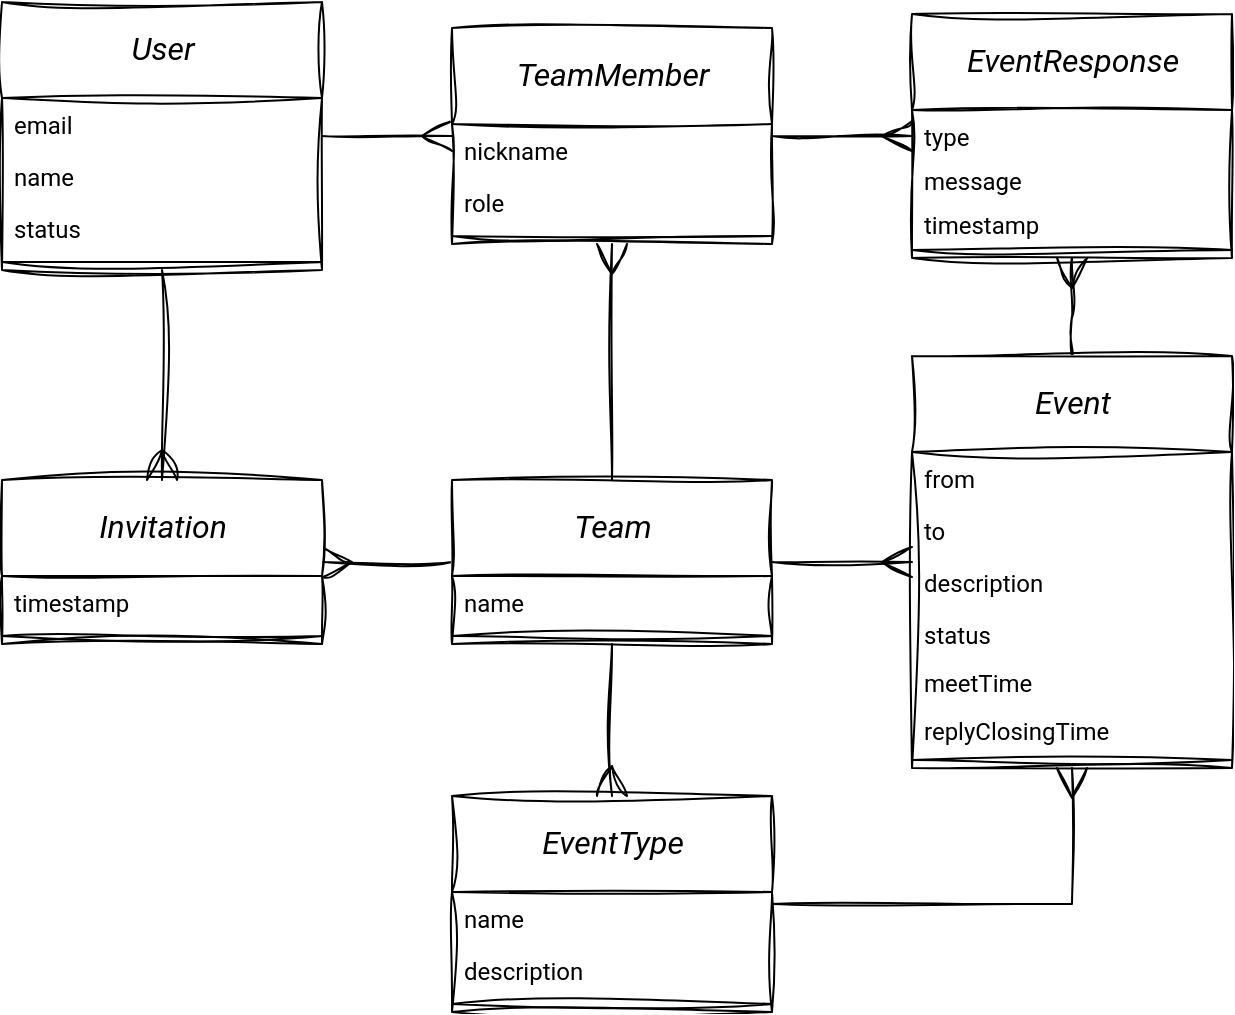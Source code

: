 <mxfile version="23.0.2" type="device">
  <diagram name="Page-1" id="grePgRaoDNj7AmUCVbBd">
    <mxGraphModel dx="1434" dy="746" grid="1" gridSize="10" guides="1" tooltips="1" connect="1" arrows="1" fold="1" page="1" pageScale="1" pageWidth="850" pageHeight="1100" math="0" shadow="0">
      <root>
        <mxCell id="0" />
        <mxCell id="1" parent="0" />
        <mxCell id="rNG54FNHqMWdp60zCdtg-12" style="edgeStyle=orthogonalEdgeStyle;shape=connector;rounded=0;sketch=1;jiggle=2;curveFitting=1;orthogonalLoop=1;jettySize=auto;html=1;labelBackgroundColor=default;strokeColor=default;align=center;verticalAlign=middle;fontFamily=Helvetica;fontSize=11;fontColor=default;endArrow=ERmany;endFill=0;startSize=13;endSize=13;" parent="1" source="rNG54FNHqMWdp60zCdtg-26" target="rNG54FNHqMWdp60zCdtg-34" edge="1">
          <mxGeometry relative="1" as="geometry">
            <mxPoint x="165" y="190" as="sourcePoint" />
            <mxPoint x="275" y="190" as="targetPoint" />
          </mxGeometry>
        </mxCell>
        <mxCell id="rNG54FNHqMWdp60zCdtg-13" style="edgeStyle=orthogonalEdgeStyle;shape=connector;rounded=0;sketch=1;jiggle=2;curveFitting=1;orthogonalLoop=1;jettySize=auto;html=1;labelBackgroundColor=default;strokeColor=default;align=center;verticalAlign=middle;fontFamily=Helvetica;fontSize=11;fontColor=default;endArrow=ERmany;endFill=0;startSize=13;endSize=13;" parent="1" source="rNG54FNHqMWdp60zCdtg-26" target="rNG54FNHqMWdp60zCdtg-64" edge="1">
          <mxGeometry relative="1" as="geometry">
            <mxPoint x="100" y="220" as="sourcePoint" />
            <mxPoint x="100" y="360.0" as="targetPoint" />
          </mxGeometry>
        </mxCell>
        <mxCell id="rNG54FNHqMWdp60zCdtg-11" style="edgeStyle=orthogonalEdgeStyle;rounded=0;orthogonalLoop=1;jettySize=auto;html=1;sketch=1;curveFitting=1;jiggle=2;endArrow=ERmany;endFill=0;endSize=13;startSize=13;" parent="1" source="rNG54FNHqMWdp60zCdtg-59" target="rNG54FNHqMWdp60zCdtg-34" edge="1">
          <mxGeometry relative="1" as="geometry">
            <mxPoint x="325" y="360.0" as="sourcePoint" />
            <mxPoint x="325" y="220" as="targetPoint" />
          </mxGeometry>
        </mxCell>
        <mxCell id="rNG54FNHqMWdp60zCdtg-14" style="edgeStyle=orthogonalEdgeStyle;shape=connector;rounded=0;sketch=1;jiggle=2;curveFitting=1;orthogonalLoop=1;jettySize=auto;html=1;labelBackgroundColor=default;strokeColor=default;align=center;verticalAlign=middle;fontFamily=Helvetica;fontSize=11;fontColor=default;endArrow=ERmany;endFill=0;startSize=13;endSize=13;" parent="1" source="rNG54FNHqMWdp60zCdtg-59" target="rNG54FNHqMWdp60zCdtg-64" edge="1">
          <mxGeometry relative="1" as="geometry">
            <mxPoint x="275" y="390.0" as="sourcePoint" />
            <mxPoint x="165" y="390.0" as="targetPoint" />
          </mxGeometry>
        </mxCell>
        <mxCell id="rNG54FNHqMWdp60zCdtg-18" style="edgeStyle=orthogonalEdgeStyle;shape=connector;rounded=0;sketch=1;jiggle=2;curveFitting=1;orthogonalLoop=1;jettySize=auto;html=1;labelBackgroundColor=default;strokeColor=default;align=center;verticalAlign=middle;fontFamily=Helvetica;fontSize=11;fontColor=default;endArrow=ERmany;endFill=0;startSize=13;endSize=13;" parent="1" source="rNG54FNHqMWdp60zCdtg-59" target="rNG54FNHqMWdp60zCdtg-55" edge="1">
          <mxGeometry relative="1" as="geometry">
            <mxPoint x="325" y="420" as="sourcePoint" />
            <mxPoint x="325" y="500" as="targetPoint" />
          </mxGeometry>
        </mxCell>
        <mxCell id="rNG54FNHqMWdp60zCdtg-19" style="edgeStyle=orthogonalEdgeStyle;shape=connector;rounded=0;sketch=1;jiggle=2;curveFitting=1;orthogonalLoop=1;jettySize=auto;html=1;labelBackgroundColor=default;strokeColor=default;align=center;verticalAlign=middle;fontFamily=Helvetica;fontSize=11;fontColor=default;endArrow=ERmany;endFill=0;startSize=13;endSize=13;" parent="1" source="rNG54FNHqMWdp60zCdtg-59" target="rNG54FNHqMWdp60zCdtg-45" edge="1">
          <mxGeometry relative="1" as="geometry">
            <mxPoint x="390" y="390.0" as="sourcePoint" />
            <mxPoint x="510" y="390.0" as="targetPoint" />
          </mxGeometry>
        </mxCell>
        <mxCell id="rNG54FNHqMWdp60zCdtg-22" style="edgeStyle=orthogonalEdgeStyle;shape=connector;rounded=0;sketch=1;jiggle=2;curveFitting=1;orthogonalLoop=1;jettySize=auto;html=1;labelBackgroundColor=default;strokeColor=default;align=center;verticalAlign=middle;fontFamily=Helvetica;fontSize=11;fontColor=default;endArrow=ERmany;endFill=0;startSize=13;endSize=13;" parent="1" source="rNG54FNHqMWdp60zCdtg-55" target="rNG54FNHqMWdp60zCdtg-45" edge="1">
          <mxGeometry relative="1" as="geometry">
            <mxPoint x="390" y="530" as="sourcePoint" />
            <mxPoint x="580" y="420" as="targetPoint" />
          </mxGeometry>
        </mxCell>
        <mxCell id="rNG54FNHqMWdp60zCdtg-20" style="edgeStyle=orthogonalEdgeStyle;shape=connector;rounded=0;sketch=1;jiggle=2;curveFitting=1;orthogonalLoop=1;jettySize=auto;html=1;labelBackgroundColor=default;strokeColor=default;align=center;verticalAlign=middle;fontFamily=Helvetica;fontSize=11;fontColor=default;endArrow=ERmany;endFill=0;startSize=13;endSize=13;" parent="1" source="rNG54FNHqMWdp60zCdtg-34" target="rNG54FNHqMWdp60zCdtg-41" edge="1">
          <mxGeometry relative="1" as="geometry">
            <mxPoint x="390" y="190" as="sourcePoint" />
            <mxPoint x="510" y="190" as="targetPoint" />
          </mxGeometry>
        </mxCell>
        <mxCell id="rNG54FNHqMWdp60zCdtg-21" style="edgeStyle=orthogonalEdgeStyle;shape=connector;rounded=0;sketch=1;jiggle=2;curveFitting=1;orthogonalLoop=1;jettySize=auto;html=1;labelBackgroundColor=default;strokeColor=default;align=center;verticalAlign=middle;fontFamily=Helvetica;fontSize=11;fontColor=default;endArrow=ERmany;endFill=0;startSize=13;endSize=13;exitX=0.5;exitY=0;exitDx=0;exitDy=0;" parent="1" source="rNG54FNHqMWdp60zCdtg-45" target="rNG54FNHqMWdp60zCdtg-41" edge="1">
          <mxGeometry relative="1" as="geometry">
            <mxPoint x="565" y="350" as="sourcePoint" />
            <mxPoint x="565" y="220" as="targetPoint" />
          </mxGeometry>
        </mxCell>
        <mxCell id="rNG54FNHqMWdp60zCdtg-26" value="&lt;div style=&quot;line-height: 30%;&quot;&gt;&lt;font style=&quot;font-size: 16px;&quot;&gt;User&lt;/font&gt;&lt;/div&gt;" style="swimlane;fontStyle=2;align=center;verticalAlign=top;childLayout=stackLayout;horizontal=1;startSize=48;horizontalStack=0;resizeParent=1;resizeLast=0;collapsible=1;marginBottom=0;rounded=0;shadow=0;strokeWidth=1;sketch=1;curveFitting=1;jiggle=2;fontFamily=Roboto;fontSource=https%3A%2F%2Ffonts.googleapis.com%2Fcss%3Ffamily%3DRoboto;fontSize=14;spacingTop=15;html=1;" parent="1" vertex="1">
          <mxGeometry x="20" y="123" width="160" height="134" as="geometry">
            <mxRectangle x="40" y="50" width="160" height="48" as="alternateBounds" />
          </mxGeometry>
        </mxCell>
        <mxCell id="rNG54FNHqMWdp60zCdtg-27" value="email" style="text;align=left;verticalAlign=top;spacingLeft=4;spacingRight=4;overflow=hidden;rotatable=0;points=[[0,0.5],[1,0.5]];portConstraint=eastwest;fontFamily=Roboto;fontSource=https%3A%2F%2Ffonts.googleapis.com%2Fcss%3Ffamily%3DRoboto;" parent="rNG54FNHqMWdp60zCdtg-26" vertex="1">
          <mxGeometry y="48" width="160" height="26" as="geometry" />
        </mxCell>
        <mxCell id="rNG54FNHqMWdp60zCdtg-28" value="name" style="text;align=left;verticalAlign=top;spacingLeft=4;spacingRight=4;overflow=hidden;rotatable=0;points=[[0,0.5],[1,0.5]];portConstraint=eastwest;rounded=0;shadow=0;html=0;fontFamily=Roboto;fontSource=https%3A%2F%2Ffonts.googleapis.com%2Fcss%3Ffamily%3DRoboto;" parent="rNG54FNHqMWdp60zCdtg-26" vertex="1">
          <mxGeometry y="74" width="160" height="26" as="geometry" />
        </mxCell>
        <mxCell id="rNG54FNHqMWdp60zCdtg-78" value="status" style="text;align=left;verticalAlign=top;spacingLeft=4;spacingRight=4;overflow=hidden;rotatable=0;points=[[0,0.5],[1,0.5]];portConstraint=eastwest;fontFamily=Roboto;fontSource=https%3A%2F%2Ffonts.googleapis.com%2Fcss%3Ffamily%3DRoboto;" parent="rNG54FNHqMWdp60zCdtg-26" vertex="1">
          <mxGeometry y="100" width="160" height="26" as="geometry" />
        </mxCell>
        <mxCell id="rNG54FNHqMWdp60zCdtg-30" value="" style="line;html=1;strokeWidth=1;align=left;verticalAlign=middle;spacingTop=-1;spacingLeft=3;spacingRight=3;rotatable=0;labelPosition=right;points=[];portConstraint=eastwest;sketch=1;curveFitting=1;jiggle=2;" parent="rNG54FNHqMWdp60zCdtg-26" vertex="1">
          <mxGeometry y="126" width="160" height="8" as="geometry" />
        </mxCell>
        <mxCell id="rNG54FNHqMWdp60zCdtg-34" value="&lt;div style=&quot;line-height: 30%;&quot;&gt;&lt;font style=&quot;font-size: 16px;&quot;&gt;TeamMember&lt;/font&gt;&lt;/div&gt;" style="swimlane;fontStyle=2;align=center;verticalAlign=top;childLayout=stackLayout;horizontal=1;startSize=48;horizontalStack=0;resizeParent=1;resizeLast=0;collapsible=1;marginBottom=0;rounded=0;shadow=0;strokeWidth=1;sketch=1;curveFitting=1;jiggle=2;fontFamily=Roboto;fontSource=https%3A%2F%2Ffonts.googleapis.com%2Fcss%3Ffamily%3DRoboto;fontSize=14;spacingTop=15;html=1;" parent="1" vertex="1">
          <mxGeometry x="245" y="136" width="160" height="108" as="geometry">
            <mxRectangle x="295" y="136" width="160" height="48" as="alternateBounds" />
          </mxGeometry>
        </mxCell>
        <mxCell id="rNG54FNHqMWdp60zCdtg-35" value="nickname" style="text;align=left;verticalAlign=top;spacingLeft=4;spacingRight=4;overflow=hidden;rotatable=0;points=[[0,0.5],[1,0.5]];portConstraint=eastwest;fontFamily=Roboto;fontSource=https%3A%2F%2Ffonts.googleapis.com%2Fcss%3Ffamily%3DRoboto;" parent="rNG54FNHqMWdp60zCdtg-34" vertex="1">
          <mxGeometry y="48" width="160" height="26" as="geometry" />
        </mxCell>
        <mxCell id="rNG54FNHqMWdp60zCdtg-40" value="role" style="text;align=left;verticalAlign=top;spacingLeft=4;spacingRight=4;overflow=hidden;rotatable=0;points=[[0,0.5],[1,0.5]];portConstraint=eastwest;fontFamily=Roboto;fontSource=https%3A%2F%2Ffonts.googleapis.com%2Fcss%3Ffamily%3DRoboto;" parent="rNG54FNHqMWdp60zCdtg-34" vertex="1">
          <mxGeometry y="74" width="160" height="26" as="geometry" />
        </mxCell>
        <mxCell id="rNG54FNHqMWdp60zCdtg-38" value="" style="line;html=1;strokeWidth=1;align=left;verticalAlign=middle;spacingTop=-1;spacingLeft=3;spacingRight=3;rotatable=0;labelPosition=right;points=[];portConstraint=eastwest;sketch=1;curveFitting=1;jiggle=2;" parent="rNG54FNHqMWdp60zCdtg-34" vertex="1">
          <mxGeometry y="100" width="160" height="8" as="geometry" />
        </mxCell>
        <mxCell id="rNG54FNHqMWdp60zCdtg-41" value="&lt;div style=&quot;line-height: 30%;&quot;&gt;&lt;font style=&quot;font-size: 16px;&quot;&gt;EventResponse&lt;/font&gt;&lt;/div&gt;" style="swimlane;fontStyle=2;align=center;verticalAlign=top;childLayout=stackLayout;horizontal=1;startSize=48;horizontalStack=0;resizeParent=1;resizeLast=0;collapsible=1;marginBottom=0;rounded=0;shadow=0;strokeWidth=1;sketch=1;curveFitting=1;jiggle=2;fontFamily=Roboto;fontSource=https%3A%2F%2Ffonts.googleapis.com%2Fcss%3Ffamily%3DRoboto;fontSize=14;spacingTop=15;html=1;" parent="1" vertex="1">
          <mxGeometry x="475" y="129" width="160" height="122" as="geometry">
            <mxRectangle x="295" y="136" width="160" height="48" as="alternateBounds" />
          </mxGeometry>
        </mxCell>
        <mxCell id="rNG54FNHqMWdp60zCdtg-74" value="type" style="text;align=left;verticalAlign=top;spacingLeft=4;spacingRight=4;overflow=hidden;rotatable=0;points=[[0,0.5],[1,0.5]];portConstraint=eastwest;fontFamily=Roboto;fontSource=https%3A%2F%2Ffonts.googleapis.com%2Fcss%3Ffamily%3DRoboto;" parent="rNG54FNHqMWdp60zCdtg-41" vertex="1">
          <mxGeometry y="48" width="160" height="22" as="geometry" />
        </mxCell>
        <mxCell id="rNG54FNHqMWdp60zCdtg-76" value="message" style="text;align=left;verticalAlign=top;spacingLeft=4;spacingRight=4;overflow=hidden;rotatable=0;points=[[0,0.5],[1,0.5]];portConstraint=eastwest;fontFamily=Roboto;fontSource=https%3A%2F%2Ffonts.googleapis.com%2Fcss%3Ffamily%3DRoboto;" parent="rNG54FNHqMWdp60zCdtg-41" vertex="1">
          <mxGeometry y="70" width="160" height="22" as="geometry" />
        </mxCell>
        <mxCell id="rNG54FNHqMWdp60zCdtg-43" value="timestamp" style="text;align=left;verticalAlign=top;spacingLeft=4;spacingRight=4;overflow=hidden;rotatable=0;points=[[0,0.5],[1,0.5]];portConstraint=eastwest;fontFamily=Roboto;fontSource=https%3A%2F%2Ffonts.googleapis.com%2Fcss%3Ffamily%3DRoboto;" parent="rNG54FNHqMWdp60zCdtg-41" vertex="1">
          <mxGeometry y="92" width="160" height="22" as="geometry" />
        </mxCell>
        <mxCell id="rNG54FNHqMWdp60zCdtg-44" value="" style="line;html=1;strokeWidth=1;align=left;verticalAlign=middle;spacingTop=-1;spacingLeft=3;spacingRight=3;rotatable=0;labelPosition=right;points=[];portConstraint=eastwest;sketch=1;curveFitting=1;jiggle=2;" parent="rNG54FNHqMWdp60zCdtg-41" vertex="1">
          <mxGeometry y="114" width="160" height="8" as="geometry" />
        </mxCell>
        <mxCell id="rNG54FNHqMWdp60zCdtg-45" value="&lt;div style=&quot;line-height: 30%;&quot;&gt;&lt;font style=&quot;font-size: 16px;&quot;&gt;Event&lt;/font&gt;&lt;/div&gt;" style="swimlane;fontStyle=2;align=center;verticalAlign=top;childLayout=stackLayout;horizontal=1;startSize=48;horizontalStack=0;resizeParent=1;resizeLast=0;collapsible=1;marginBottom=0;rounded=0;shadow=0;strokeWidth=1;sketch=1;curveFitting=1;jiggle=2;fontFamily=Roboto;fontSource=https%3A%2F%2Ffonts.googleapis.com%2Fcss%3Ffamily%3DRoboto;fontSize=14;spacingTop=15;html=1;" parent="1" vertex="1">
          <mxGeometry x="475" y="300" width="160" height="206" as="geometry">
            <mxRectangle x="550" y="287" width="160" height="48" as="alternateBounds" />
          </mxGeometry>
        </mxCell>
        <mxCell id="rNG54FNHqMWdp60zCdtg-46" value="from" style="text;align=left;verticalAlign=top;spacingLeft=4;spacingRight=4;overflow=hidden;rotatable=0;points=[[0,0.5],[1,0.5]];portConstraint=eastwest;fontFamily=Roboto;fontSource=https%3A%2F%2Ffonts.googleapis.com%2Fcss%3Ffamily%3DRoboto;" parent="rNG54FNHqMWdp60zCdtg-45" vertex="1">
          <mxGeometry y="48" width="160" height="26" as="geometry" />
        </mxCell>
        <mxCell id="rNG54FNHqMWdp60zCdtg-48" value="to" style="text;align=left;verticalAlign=top;spacingLeft=4;spacingRight=4;overflow=hidden;rotatable=0;points=[[0,0.5],[1,0.5]];portConstraint=eastwest;fontFamily=Roboto;fontSource=https%3A%2F%2Ffonts.googleapis.com%2Fcss%3Ffamily%3DRoboto;" parent="rNG54FNHqMWdp60zCdtg-45" vertex="1">
          <mxGeometry y="74" width="160" height="26" as="geometry" />
        </mxCell>
        <mxCell id="rNG54FNHqMWdp60zCdtg-49" value="description" style="text;align=left;verticalAlign=top;spacingLeft=4;spacingRight=4;overflow=hidden;rotatable=0;points=[[0,0.5],[1,0.5]];portConstraint=eastwest;fontFamily=Roboto;fontSource=https%3A%2F%2Ffonts.googleapis.com%2Fcss%3Ffamily%3DRoboto;" parent="rNG54FNHqMWdp60zCdtg-45" vertex="1">
          <mxGeometry y="100" width="160" height="26" as="geometry" />
        </mxCell>
        <mxCell id="rNG54FNHqMWdp60zCdtg-50" value="status" style="text;align=left;verticalAlign=top;spacingLeft=4;spacingRight=4;overflow=hidden;rotatable=0;points=[[0,0.5],[1,0.5]];portConstraint=eastwest;fontFamily=Roboto;fontSource=https%3A%2F%2Ffonts.googleapis.com%2Fcss%3Ffamily%3DRoboto;" parent="rNG54FNHqMWdp60zCdtg-45" vertex="1">
          <mxGeometry y="126" width="160" height="24" as="geometry" />
        </mxCell>
        <mxCell id="rNG54FNHqMWdp60zCdtg-53" value="meetTime" style="text;align=left;verticalAlign=top;spacingLeft=4;spacingRight=4;overflow=hidden;rotatable=0;points=[[0,0.5],[1,0.5]];portConstraint=eastwest;fontFamily=Roboto;fontSource=https%3A%2F%2Ffonts.googleapis.com%2Fcss%3Ffamily%3DRoboto;" parent="rNG54FNHqMWdp60zCdtg-45" vertex="1">
          <mxGeometry y="150" width="160" height="24" as="geometry" />
        </mxCell>
        <mxCell id="rNG54FNHqMWdp60zCdtg-54" value="replyClosingTime" style="text;align=left;verticalAlign=top;spacingLeft=4;spacingRight=4;overflow=hidden;rotatable=0;points=[[0,0.5],[1,0.5]];portConstraint=eastwest;fontFamily=Roboto;fontSource=https%3A%2F%2Ffonts.googleapis.com%2Fcss%3Ffamily%3DRoboto;" parent="rNG54FNHqMWdp60zCdtg-45" vertex="1">
          <mxGeometry y="174" width="160" height="24" as="geometry" />
        </mxCell>
        <mxCell id="rNG54FNHqMWdp60zCdtg-47" value="" style="line;html=1;strokeWidth=1;align=left;verticalAlign=middle;spacingTop=-1;spacingLeft=3;spacingRight=3;rotatable=0;labelPosition=right;points=[];portConstraint=eastwest;sketch=1;curveFitting=1;jiggle=2;" parent="rNG54FNHqMWdp60zCdtg-45" vertex="1">
          <mxGeometry y="198" width="160" height="8" as="geometry" />
        </mxCell>
        <mxCell id="rNG54FNHqMWdp60zCdtg-55" value="&lt;div style=&quot;line-height: 30%;&quot;&gt;&lt;font style=&quot;font-size: 16px;&quot;&gt;EventType&lt;/font&gt;&lt;/div&gt;" style="swimlane;fontStyle=2;align=center;verticalAlign=top;childLayout=stackLayout;horizontal=1;startSize=48;horizontalStack=0;resizeParent=1;resizeLast=0;collapsible=1;marginBottom=0;rounded=0;shadow=0;strokeWidth=1;sketch=1;curveFitting=1;jiggle=2;fontFamily=Roboto;fontSource=https%3A%2F%2Ffonts.googleapis.com%2Fcss%3Ffamily%3DRoboto;fontSize=14;spacingTop=15;html=1;" parent="1" vertex="1">
          <mxGeometry x="245" y="520" width="160" height="108" as="geometry">
            <mxRectangle x="295" y="136" width="160" height="48" as="alternateBounds" />
          </mxGeometry>
        </mxCell>
        <mxCell id="rNG54FNHqMWdp60zCdtg-56" value="name" style="text;align=left;verticalAlign=top;spacingLeft=4;spacingRight=4;overflow=hidden;rotatable=0;points=[[0,0.5],[1,0.5]];portConstraint=eastwest;fontFamily=Roboto;fontSource=https%3A%2F%2Ffonts.googleapis.com%2Fcss%3Ffamily%3DRoboto;" parent="rNG54FNHqMWdp60zCdtg-55" vertex="1">
          <mxGeometry y="48" width="160" height="26" as="geometry" />
        </mxCell>
        <mxCell id="rNG54FNHqMWdp60zCdtg-58" value="description" style="text;align=left;verticalAlign=top;spacingLeft=4;spacingRight=4;overflow=hidden;rotatable=0;points=[[0,0.5],[1,0.5]];portConstraint=eastwest;fontFamily=Roboto;fontSource=https%3A%2F%2Ffonts.googleapis.com%2Fcss%3Ffamily%3DRoboto;" parent="rNG54FNHqMWdp60zCdtg-55" vertex="1">
          <mxGeometry y="74" width="160" height="26" as="geometry" />
        </mxCell>
        <mxCell id="rNG54FNHqMWdp60zCdtg-57" value="" style="line;html=1;strokeWidth=1;align=left;verticalAlign=middle;spacingTop=-1;spacingLeft=3;spacingRight=3;rotatable=0;labelPosition=right;points=[];portConstraint=eastwest;sketch=1;curveFitting=1;jiggle=2;" parent="rNG54FNHqMWdp60zCdtg-55" vertex="1">
          <mxGeometry y="100" width="160" height="8" as="geometry" />
        </mxCell>
        <mxCell id="rNG54FNHqMWdp60zCdtg-59" value="&lt;div style=&quot;line-height: 30%;&quot;&gt;&lt;font style=&quot;font-size: 16px;&quot;&gt;Team&lt;/font&gt;&lt;/div&gt;" style="swimlane;fontStyle=2;align=center;verticalAlign=top;childLayout=stackLayout;horizontal=1;startSize=48;horizontalStack=0;resizeParent=1;resizeLast=0;collapsible=1;marginBottom=0;rounded=0;shadow=0;strokeWidth=1;sketch=1;curveFitting=1;jiggle=2;fontFamily=Roboto;fontSource=https%3A%2F%2Ffonts.googleapis.com%2Fcss%3Ffamily%3DRoboto;fontSize=14;spacingTop=15;html=1;" parent="1" vertex="1">
          <mxGeometry x="245" y="362" width="160" height="82" as="geometry">
            <mxRectangle x="295" y="136" width="160" height="48" as="alternateBounds" />
          </mxGeometry>
        </mxCell>
        <mxCell id="rNG54FNHqMWdp60zCdtg-60" value="name" style="text;align=left;verticalAlign=top;spacingLeft=4;spacingRight=4;overflow=hidden;rotatable=0;points=[[0,0.5],[1,0.5]];portConstraint=eastwest;fontFamily=Roboto;fontSource=https%3A%2F%2Ffonts.googleapis.com%2Fcss%3Ffamily%3DRoboto;" parent="rNG54FNHqMWdp60zCdtg-59" vertex="1">
          <mxGeometry y="48" width="160" height="26" as="geometry" />
        </mxCell>
        <mxCell id="rNG54FNHqMWdp60zCdtg-62" value="" style="line;html=1;strokeWidth=1;align=left;verticalAlign=middle;spacingTop=-1;spacingLeft=3;spacingRight=3;rotatable=0;labelPosition=right;points=[];portConstraint=eastwest;sketch=1;curveFitting=1;jiggle=2;" parent="rNG54FNHqMWdp60zCdtg-59" vertex="1">
          <mxGeometry y="74" width="160" height="8" as="geometry" />
        </mxCell>
        <mxCell id="rNG54FNHqMWdp60zCdtg-64" value="&lt;div style=&quot;line-height: 30%;&quot;&gt;&lt;font style=&quot;font-size: 16px;&quot;&gt;Invitation&lt;/font&gt;&lt;/div&gt;" style="swimlane;fontStyle=2;align=center;verticalAlign=top;childLayout=stackLayout;horizontal=1;startSize=48;horizontalStack=0;resizeParent=1;resizeLast=0;collapsible=1;marginBottom=0;rounded=0;shadow=0;strokeWidth=1;sketch=1;curveFitting=1;jiggle=2;fontFamily=Roboto;fontSource=https%3A%2F%2Ffonts.googleapis.com%2Fcss%3Ffamily%3DRoboto;fontSize=14;spacingTop=15;html=1;" parent="1" vertex="1">
          <mxGeometry x="20" y="362" width="160" height="82" as="geometry">
            <mxRectangle x="295" y="136" width="160" height="48" as="alternateBounds" />
          </mxGeometry>
        </mxCell>
        <mxCell id="rNG54FNHqMWdp60zCdtg-65" value="timestamp" style="text;align=left;verticalAlign=top;spacingLeft=4;spacingRight=4;overflow=hidden;rotatable=0;points=[[0,0.5],[1,0.5]];portConstraint=eastwest;fontFamily=Roboto;fontSource=https%3A%2F%2Ffonts.googleapis.com%2Fcss%3Ffamily%3DRoboto;" parent="rNG54FNHqMWdp60zCdtg-64" vertex="1">
          <mxGeometry y="48" width="160" height="26" as="geometry" />
        </mxCell>
        <mxCell id="rNG54FNHqMWdp60zCdtg-66" value="" style="line;html=1;strokeWidth=1;align=left;verticalAlign=middle;spacingTop=-1;spacingLeft=3;spacingRight=3;rotatable=0;labelPosition=right;points=[];portConstraint=eastwest;sketch=1;curveFitting=1;jiggle=2;" parent="rNG54FNHqMWdp60zCdtg-64" vertex="1">
          <mxGeometry y="74" width="160" height="8" as="geometry" />
        </mxCell>
      </root>
    </mxGraphModel>
  </diagram>
</mxfile>
